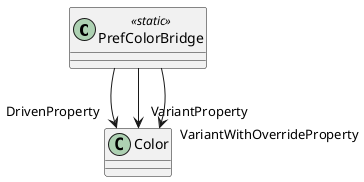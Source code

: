 @startuml
class PrefColorBridge <<static>> {
}
PrefColorBridge --> "DrivenProperty" Color
PrefColorBridge --> "VariantProperty" Color
PrefColorBridge --> "VariantWithOverrideProperty" Color
@enduml
